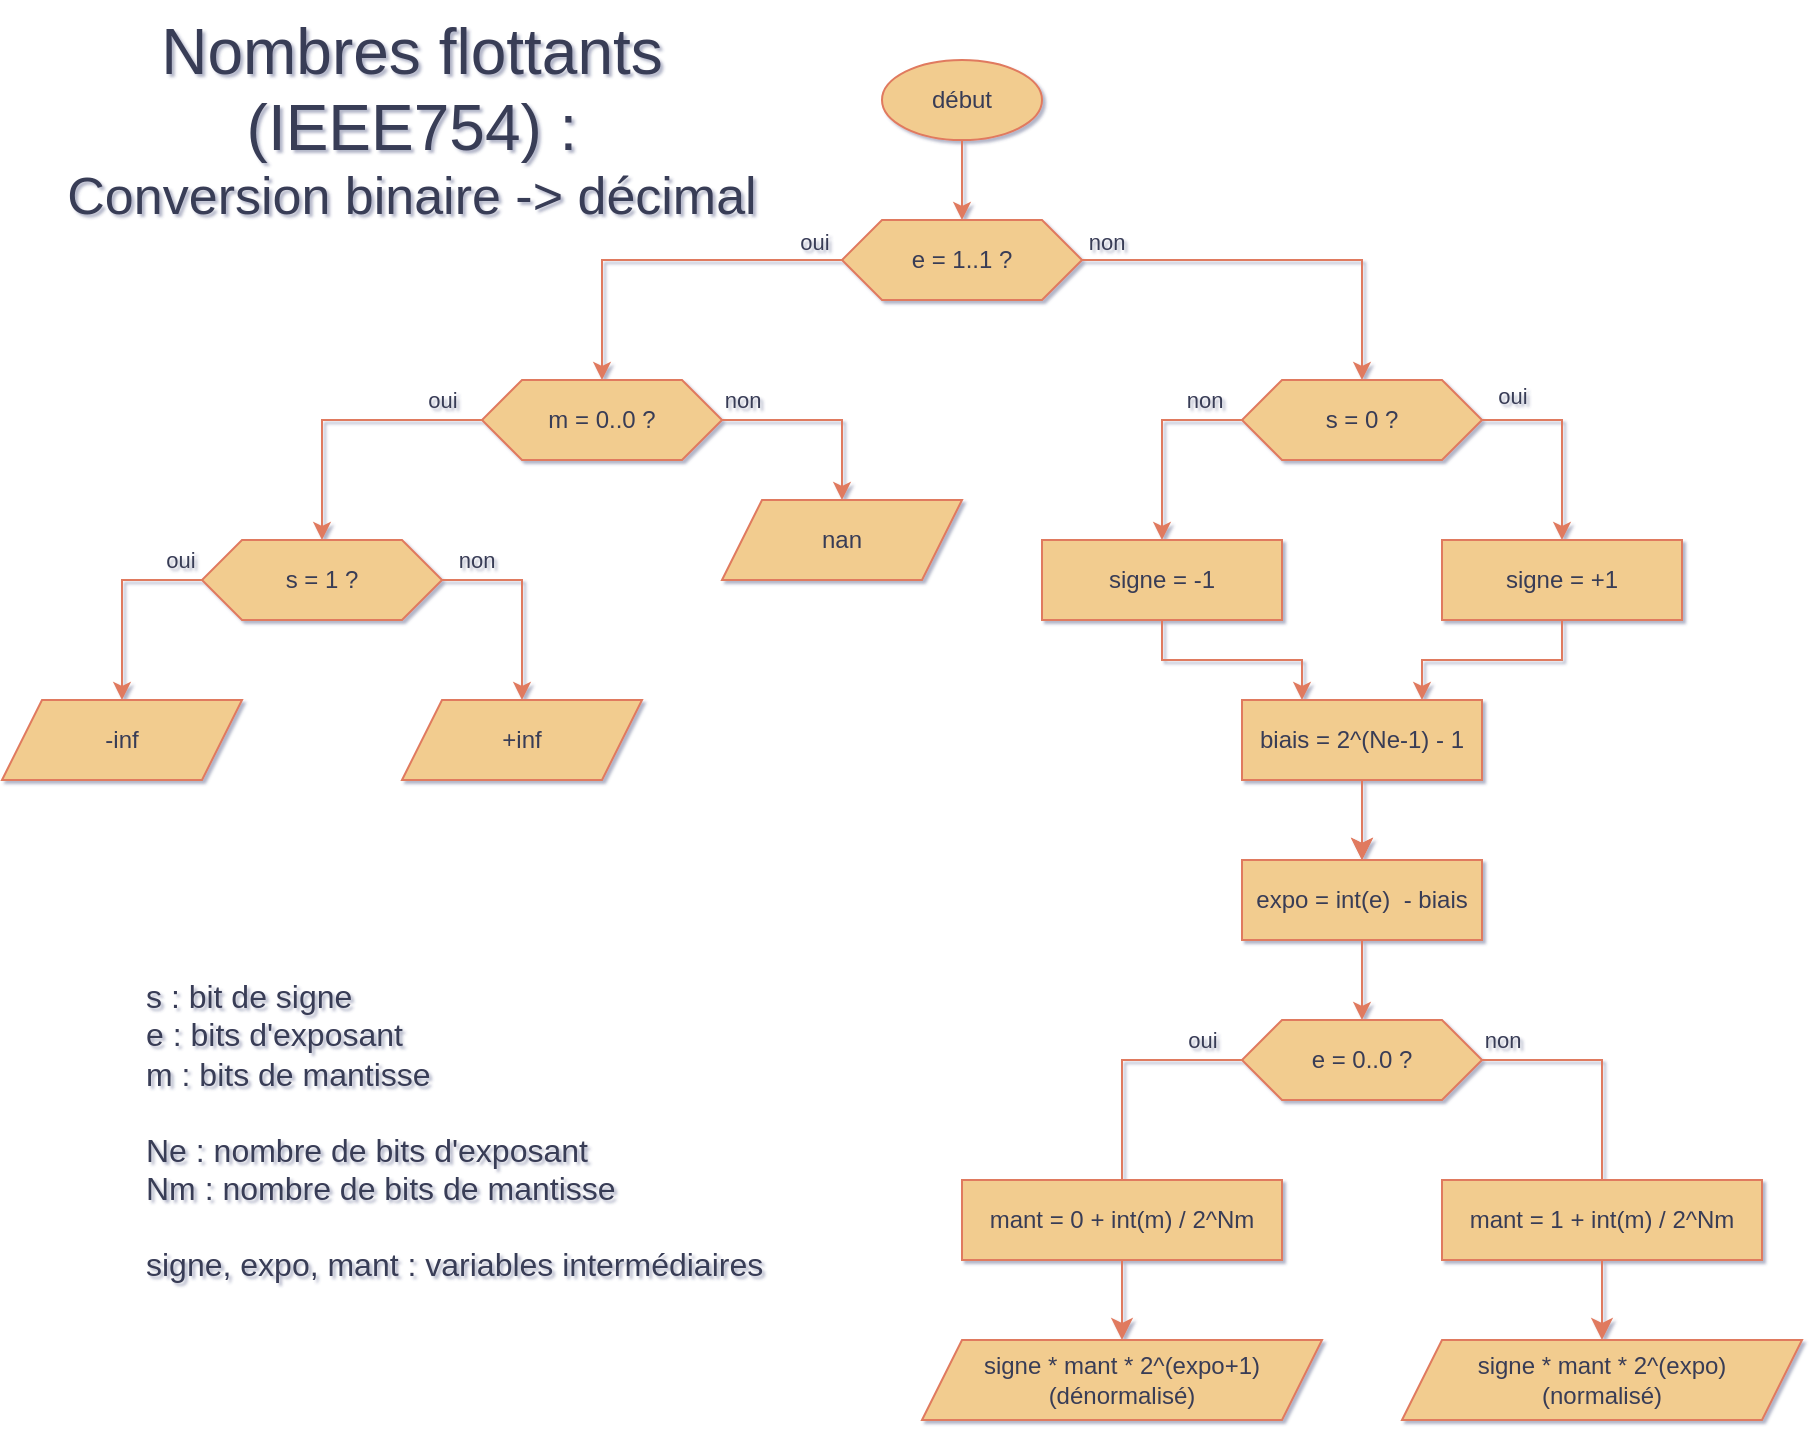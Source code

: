 <mxfile version="24.7.14">
  <diagram id="prtHgNgQTEPvFCAcTncT" name="Page-1">
    <mxGraphModel dx="3728" dy="1104" grid="1" gridSize="10" guides="1" tooltips="1" connect="1" arrows="1" fold="1" page="1" pageScale="1" pageWidth="1654" pageHeight="1169" math="0" shadow="1">
      <root>
        <mxCell id="0" />
        <mxCell id="1" parent="0" />
        <mxCell id="pxIpyUckcTTpnGwWHNCO-7" style="edgeStyle=orthogonalEdgeStyle;rounded=0;orthogonalLoop=1;jettySize=auto;html=1;exitX=0;exitY=0.5;exitDx=0;exitDy=0;entryX=0.5;entryY=0;entryDx=0;entryDy=0;strokeColor=#E07A5F;fontColor=#393C56;fillColor=#F2CC8F;" parent="1" source="RLVyeeIHjYZO8NxRgJ6f-1" target="RLVyeeIHjYZO8NxRgJ6f-2" edge="1">
          <mxGeometry relative="1" as="geometry" />
        </mxCell>
        <mxCell id="pxIpyUckcTTpnGwWHNCO-10" style="edgeStyle=orthogonalEdgeStyle;rounded=0;orthogonalLoop=1;jettySize=auto;html=1;exitX=1;exitY=0.5;exitDx=0;exitDy=0;entryX=0.5;entryY=0;entryDx=0;entryDy=0;strokeColor=#E07A5F;fontColor=#393C56;fillColor=#F2CC8F;" parent="1" source="RLVyeeIHjYZO8NxRgJ6f-1" target="OK3NfR72P7m_OvXcMSRV-2" edge="1">
          <mxGeometry relative="1" as="geometry" />
        </mxCell>
        <mxCell id="RLVyeeIHjYZO8NxRgJ6f-1" value="e = 1..1 ?" style="shape=hexagon;perimeter=hexagonPerimeter2;whiteSpace=wrap;html=1;fixedSize=1;labelBackgroundColor=none;fillColor=#F2CC8F;strokeColor=#E07A5F;fontColor=#393C56;" parent="1" vertex="1">
          <mxGeometry x="-920" y="260" width="120" height="40" as="geometry" />
        </mxCell>
        <mxCell id="RLVyeeIHjYZO8NxRgJ6f-2" value="m = 0..0 ?" style="shape=hexagon;perimeter=hexagonPerimeter2;whiteSpace=wrap;html=1;fixedSize=1;labelBackgroundColor=none;fillColor=#F2CC8F;strokeColor=#E07A5F;fontColor=#393C56;" parent="1" vertex="1">
          <mxGeometry x="-1100" y="340" width="120" height="40" as="geometry" />
        </mxCell>
        <mxCell id="RLVyeeIHjYZO8NxRgJ6f-4" value="s = 1 ?" style="shape=hexagon;perimeter=hexagonPerimeter2;whiteSpace=wrap;html=1;fixedSize=1;labelBackgroundColor=none;fillColor=#F2CC8F;strokeColor=#E07A5F;fontColor=#393C56;" parent="1" vertex="1">
          <mxGeometry x="-1240" y="420" width="120" height="40" as="geometry" />
        </mxCell>
        <mxCell id="RLVyeeIHjYZO8NxRgJ6f-5" value="" style="endArrow=classic;html=1;rounded=0;exitX=0;exitY=0.5;exitDx=0;exitDy=0;entryX=0.5;entryY=0;entryDx=0;entryDy=0;labelBackgroundColor=none;strokeColor=#E07A5F;fontColor=default;" parent="1" source="RLVyeeIHjYZO8NxRgJ6f-2" target="RLVyeeIHjYZO8NxRgJ6f-4" edge="1">
          <mxGeometry width="50" height="50" relative="1" as="geometry">
            <mxPoint x="-1040" y="470" as="sourcePoint" />
            <mxPoint x="-990" y="420" as="targetPoint" />
            <Array as="points">
              <mxPoint x="-1180" y="360" />
            </Array>
          </mxGeometry>
        </mxCell>
        <mxCell id="RLVyeeIHjYZO8NxRgJ6f-16" value="oui" style="edgeLabel;html=1;align=center;verticalAlign=middle;resizable=0;points=[];labelBackgroundColor=none;fontColor=#393C56;" parent="RLVyeeIHjYZO8NxRgJ6f-5" vertex="1" connectable="0">
          <mxGeometry x="-0.3" relative="1" as="geometry">
            <mxPoint x="29" y="-10" as="offset" />
          </mxGeometry>
        </mxCell>
        <mxCell id="RLVyeeIHjYZO8NxRgJ6f-7" value="-inf" style="shape=parallelogram;perimeter=parallelogramPerimeter;whiteSpace=wrap;html=1;fixedSize=1;labelBackgroundColor=none;fillColor=#F2CC8F;strokeColor=#E07A5F;fontColor=#393C56;" parent="1" vertex="1">
          <mxGeometry x="-1340" y="500" width="120" height="40" as="geometry" />
        </mxCell>
        <mxCell id="RLVyeeIHjYZO8NxRgJ6f-8" value="" style="endArrow=classic;html=1;rounded=0;exitX=0;exitY=0.5;exitDx=0;exitDy=0;entryX=0.5;entryY=0;entryDx=0;entryDy=0;labelBackgroundColor=none;strokeColor=#E07A5F;fontColor=default;" parent="1" source="RLVyeeIHjYZO8NxRgJ6f-4" target="RLVyeeIHjYZO8NxRgJ6f-7" edge="1">
          <mxGeometry width="50" height="50" relative="1" as="geometry">
            <mxPoint x="-1170" y="520" as="sourcePoint" />
            <mxPoint x="-1120" y="470" as="targetPoint" />
            <Array as="points">
              <mxPoint x="-1280" y="440" />
            </Array>
          </mxGeometry>
        </mxCell>
        <mxCell id="RLVyeeIHjYZO8NxRgJ6f-9" value="oui" style="edgeLabel;html=1;align=center;verticalAlign=middle;resizable=0;points=[];labelBackgroundColor=none;fontColor=#393C56;" parent="RLVyeeIHjYZO8NxRgJ6f-8" vertex="1" connectable="0">
          <mxGeometry x="-0.767" y="1" relative="1" as="geometry">
            <mxPoint y="-11" as="offset" />
          </mxGeometry>
        </mxCell>
        <mxCell id="RLVyeeIHjYZO8NxRgJ6f-10" value="+inf" style="shape=parallelogram;perimeter=parallelogramPerimeter;whiteSpace=wrap;html=1;fixedSize=1;labelBackgroundColor=none;fillColor=#F2CC8F;strokeColor=#E07A5F;fontColor=#393C56;" parent="1" vertex="1">
          <mxGeometry x="-1140" y="500" width="120" height="40" as="geometry" />
        </mxCell>
        <mxCell id="RLVyeeIHjYZO8NxRgJ6f-11" value="" style="endArrow=classic;html=1;rounded=0;exitX=1;exitY=0.5;exitDx=0;exitDy=0;entryX=0.5;entryY=0;entryDx=0;entryDy=0;labelBackgroundColor=none;strokeColor=#E07A5F;fontColor=default;" parent="1" source="RLVyeeIHjYZO8NxRgJ6f-4" target="RLVyeeIHjYZO8NxRgJ6f-10" edge="1">
          <mxGeometry width="50" height="50" relative="1" as="geometry">
            <mxPoint x="-1170" y="520" as="sourcePoint" />
            <mxPoint x="-1120" y="470" as="targetPoint" />
            <Array as="points">
              <mxPoint x="-1080" y="440" />
            </Array>
          </mxGeometry>
        </mxCell>
        <mxCell id="RLVyeeIHjYZO8NxRgJ6f-12" value="&lt;div&gt;non&lt;/div&gt;" style="edgeLabel;html=1;align=center;verticalAlign=middle;resizable=0;points=[];labelBackgroundColor=none;fontColor=#393C56;" parent="RLVyeeIHjYZO8NxRgJ6f-11" vertex="1" connectable="0">
          <mxGeometry x="-0.683" y="1" relative="1" as="geometry">
            <mxPoint x="1" y="-9" as="offset" />
          </mxGeometry>
        </mxCell>
        <mxCell id="RLVyeeIHjYZO8NxRgJ6f-14" value="nan" style="shape=parallelogram;perimeter=parallelogramPerimeter;whiteSpace=wrap;html=1;fixedSize=1;labelBackgroundColor=none;fillColor=#F2CC8F;strokeColor=#E07A5F;fontColor=#393C56;" parent="1" vertex="1">
          <mxGeometry x="-980" y="400" width="120" height="40" as="geometry" />
        </mxCell>
        <mxCell id="RLVyeeIHjYZO8NxRgJ6f-15" value="" style="endArrow=classic;html=1;rounded=0;exitX=1;exitY=0.5;exitDx=0;exitDy=0;entryX=0.5;entryY=0;entryDx=0;entryDy=0;labelBackgroundColor=none;strokeColor=#E07A5F;fontColor=default;" parent="1" source="RLVyeeIHjYZO8NxRgJ6f-2" target="RLVyeeIHjYZO8NxRgJ6f-14" edge="1">
          <mxGeometry width="50" height="50" relative="1" as="geometry">
            <mxPoint x="-1170" y="600" as="sourcePoint" />
            <mxPoint x="-1120" y="550" as="targetPoint" />
            <Array as="points">
              <mxPoint x="-920" y="360" />
            </Array>
          </mxGeometry>
        </mxCell>
        <mxCell id="RLVyeeIHjYZO8NxRgJ6f-17" value="non" style="edgeLabel;html=1;align=center;verticalAlign=middle;resizable=0;points=[];labelBackgroundColor=none;fontColor=#393C56;" parent="RLVyeeIHjYZO8NxRgJ6f-15" vertex="1" connectable="0">
          <mxGeometry x="-0.617" relative="1" as="geometry">
            <mxPoint x="-9" y="-10" as="offset" />
          </mxGeometry>
        </mxCell>
        <mxCell id="RLVyeeIHjYZO8NxRgJ6f-18" value="" style="endArrow=classic;html=1;rounded=0;entryX=0.5;entryY=0;entryDx=0;entryDy=0;labelBackgroundColor=none;strokeColor=#E07A5F;fontColor=default;" parent="1" target="RLVyeeIHjYZO8NxRgJ6f-1" edge="1">
          <mxGeometry width="50" height="50" relative="1" as="geometry">
            <mxPoint x="-860" y="200" as="sourcePoint" />
            <mxPoint x="-720" y="350" as="targetPoint" />
          </mxGeometry>
        </mxCell>
        <mxCell id="OK3NfR72P7m_OvXcMSRV-2" value="s = 0 ?" style="shape=hexagon;perimeter=hexagonPerimeter2;whiteSpace=wrap;html=1;fixedSize=1;labelBackgroundColor=none;fillColor=#F2CC8F;strokeColor=#E07A5F;fontColor=#393C56;" parent="1" vertex="1">
          <mxGeometry x="-720" y="340" width="120" height="40" as="geometry" />
        </mxCell>
        <mxCell id="pxIpyUckcTTpnGwWHNCO-6" style="edgeStyle=orthogonalEdgeStyle;rounded=0;orthogonalLoop=1;jettySize=auto;html=1;exitX=0.5;exitY=1;exitDx=0;exitDy=0;entryX=0.25;entryY=0;entryDx=0;entryDy=0;strokeColor=#E07A5F;fontColor=#393C56;fillColor=#F2CC8F;" parent="1" source="OK3NfR72P7m_OvXcMSRV-7" target="OK3NfR72P7m_OvXcMSRV-14" edge="1">
          <mxGeometry relative="1" as="geometry" />
        </mxCell>
        <mxCell id="OK3NfR72P7m_OvXcMSRV-7" value="signe = -1" style="rounded=0;whiteSpace=wrap;html=1;labelBackgroundColor=none;fillColor=#F2CC8F;strokeColor=#E07A5F;fontColor=#393C56;" parent="1" vertex="1">
          <mxGeometry x="-820" y="420" width="120" height="40" as="geometry" />
        </mxCell>
        <mxCell id="OK3NfR72P7m_OvXcMSRV-8" value="" style="endArrow=classic;html=1;rounded=0;exitX=0;exitY=0.5;exitDx=0;exitDy=0;entryX=0.5;entryY=0;entryDx=0;entryDy=0;labelBackgroundColor=none;strokeColor=#E07A5F;fontColor=default;" parent="1" source="OK3NfR72P7m_OvXcMSRV-2" target="OK3NfR72P7m_OvXcMSRV-7" edge="1">
          <mxGeometry width="50" height="50" relative="1" as="geometry">
            <mxPoint x="-790" y="250" as="sourcePoint" />
            <mxPoint x="-650" y="330" as="targetPoint" />
            <Array as="points">
              <mxPoint x="-760" y="360" />
            </Array>
          </mxGeometry>
        </mxCell>
        <mxCell id="OK3NfR72P7m_OvXcMSRV-9" value="non" style="edgeLabel;html=1;align=center;verticalAlign=middle;resizable=0;points=[];labelBackgroundColor=none;fontColor=#393C56;" parent="OK3NfR72P7m_OvXcMSRV-8" vertex="1" connectable="0">
          <mxGeometry x="-0.617" relative="1" as="geometry">
            <mxPoint y="-10" as="offset" />
          </mxGeometry>
        </mxCell>
        <mxCell id="pxIpyUckcTTpnGwWHNCO-5" style="edgeStyle=orthogonalEdgeStyle;rounded=0;orthogonalLoop=1;jettySize=auto;html=1;exitX=0.5;exitY=1;exitDx=0;exitDy=0;entryX=0.75;entryY=0;entryDx=0;entryDy=0;strokeColor=#E07A5F;fontColor=#393C56;fillColor=#F2CC8F;" parent="1" source="OK3NfR72P7m_OvXcMSRV-10" target="OK3NfR72P7m_OvXcMSRV-14" edge="1">
          <mxGeometry relative="1" as="geometry" />
        </mxCell>
        <mxCell id="OK3NfR72P7m_OvXcMSRV-10" value="signe = +1" style="rounded=0;whiteSpace=wrap;html=1;labelBackgroundColor=none;fillColor=#F2CC8F;strokeColor=#E07A5F;fontColor=#393C56;" parent="1" vertex="1">
          <mxGeometry x="-620" y="420" width="120" height="40" as="geometry" />
        </mxCell>
        <mxCell id="OK3NfR72P7m_OvXcMSRV-11" value="" style="endArrow=classic;html=1;rounded=0;exitX=1;exitY=0.5;exitDx=0;exitDy=0;entryX=0.5;entryY=0;entryDx=0;entryDy=0;labelBackgroundColor=none;strokeColor=#E07A5F;fontColor=default;" parent="1" source="OK3NfR72P7m_OvXcMSRV-2" target="OK3NfR72P7m_OvXcMSRV-10" edge="1">
          <mxGeometry width="50" height="50" relative="1" as="geometry">
            <mxPoint x="-1070" y="370" as="sourcePoint" />
            <mxPoint x="-1170" y="410" as="targetPoint" />
            <Array as="points">
              <mxPoint x="-560" y="360" />
            </Array>
          </mxGeometry>
        </mxCell>
        <mxCell id="OK3NfR72P7m_OvXcMSRV-12" value="oui" style="edgeLabel;html=1;align=center;verticalAlign=middle;resizable=0;points=[];labelBackgroundColor=none;fontColor=#393C56;" parent="OK3NfR72P7m_OvXcMSRV-11" vertex="1" connectable="0">
          <mxGeometry x="-0.3" relative="1" as="geometry">
            <mxPoint x="-20" y="-12" as="offset" />
          </mxGeometry>
        </mxCell>
        <mxCell id="OK3NfR72P7m_OvXcMSRV-13" value="début" style="ellipse;whiteSpace=wrap;html=1;labelBackgroundColor=none;fillColor=#F2CC8F;strokeColor=#E07A5F;fontColor=#393C56;" parent="1" vertex="1">
          <mxGeometry x="-900" y="180" width="80" height="40" as="geometry" />
        </mxCell>
        <mxCell id="OK3NfR72P7m_OvXcMSRV-22" style="edgeStyle=none;curved=1;rounded=0;orthogonalLoop=1;jettySize=auto;html=1;entryX=0.5;entryY=0;entryDx=0;entryDy=0;fontSize=12;startSize=8;endSize=8;labelBackgroundColor=none;strokeColor=#E07A5F;fontColor=default;" parent="1" source="OK3NfR72P7m_OvXcMSRV-14" target="OK3NfR72P7m_OvXcMSRV-18" edge="1">
          <mxGeometry relative="1" as="geometry" />
        </mxCell>
        <mxCell id="OK3NfR72P7m_OvXcMSRV-14" value="biais = 2^(Ne-1) - 1" style="rounded=0;whiteSpace=wrap;html=1;labelBackgroundColor=none;fillColor=#F2CC8F;strokeColor=#E07A5F;fontColor=#393C56;" parent="1" vertex="1">
          <mxGeometry x="-720" y="500" width="120" height="40" as="geometry" />
        </mxCell>
        <mxCell id="pxIpyUckcTTpnGwWHNCO-2" style="edgeStyle=orthogonalEdgeStyle;rounded=0;orthogonalLoop=1;jettySize=auto;html=1;exitX=0.5;exitY=1;exitDx=0;exitDy=0;entryX=0.5;entryY=0;entryDx=0;entryDy=0;labelBackgroundColor=none;strokeColor=#E07A5F;fontColor=default;" parent="1" source="OK3NfR72P7m_OvXcMSRV-18" target="OK3NfR72P7m_OvXcMSRV-20" edge="1">
          <mxGeometry relative="1" as="geometry" />
        </mxCell>
        <mxCell id="OK3NfR72P7m_OvXcMSRV-18" value="expo = int(e)&amp;nbsp; - biais" style="rounded=0;whiteSpace=wrap;html=1;labelBackgroundColor=none;fillColor=#F2CC8F;strokeColor=#E07A5F;fontColor=#393C56;" parent="1" vertex="1">
          <mxGeometry x="-720" y="580" width="120" height="40" as="geometry" />
        </mxCell>
        <mxCell id="OK3NfR72P7m_OvXcMSRV-19" value="" style="edgeStyle=none;orthogonalLoop=1;jettySize=auto;html=1;rounded=0;fontSize=12;startSize=8;endSize=8;curved=1;exitX=0.5;exitY=1;exitDx=0;exitDy=0;labelBackgroundColor=none;strokeColor=#E07A5F;fontColor=default;" parent="1" source="OK3NfR72P7m_OvXcMSRV-14" target="OK3NfR72P7m_OvXcMSRV-18" edge="1">
          <mxGeometry width="140" relative="1" as="geometry">
            <mxPoint x="-910" y="340" as="sourcePoint" />
            <mxPoint x="-770" y="340" as="targetPoint" />
            <Array as="points" />
          </mxGeometry>
        </mxCell>
        <mxCell id="OK3NfR72P7m_OvXcMSRV-20" value="e = 0..0 ?" style="shape=hexagon;perimeter=hexagonPerimeter2;whiteSpace=wrap;html=1;fixedSize=1;labelBackgroundColor=none;fillColor=#F2CC8F;strokeColor=#E07A5F;fontColor=#393C56;" parent="1" vertex="1">
          <mxGeometry x="-720" y="660" width="120" height="40" as="geometry" />
        </mxCell>
        <mxCell id="OK3NfR72P7m_OvXcMSRV-23" value="" style="endArrow=classic;html=1;rounded=0;exitX=0;exitY=0.5;exitDx=0;exitDy=0;labelBackgroundColor=none;strokeColor=#E07A5F;fontColor=default;" parent="1" source="OK3NfR72P7m_OvXcMSRV-20" edge="1">
          <mxGeometry width="50" height="50" relative="1" as="geometry">
            <mxPoint x="-1070" y="210" as="sourcePoint" />
            <mxPoint x="-780" y="760" as="targetPoint" />
            <Array as="points">
              <mxPoint x="-780" y="680" />
            </Array>
          </mxGeometry>
        </mxCell>
        <mxCell id="OK3NfR72P7m_OvXcMSRV-24" value="oui" style="edgeLabel;html=1;align=center;verticalAlign=middle;resizable=0;points=[];labelBackgroundColor=none;fontColor=#393C56;" parent="OK3NfR72P7m_OvXcMSRV-23" vertex="1" connectable="0">
          <mxGeometry x="-0.3" relative="1" as="geometry">
            <mxPoint x="29" y="-10" as="offset" />
          </mxGeometry>
        </mxCell>
        <mxCell id="OK3NfR72P7m_OvXcMSRV-28" style="edgeStyle=none;curved=1;rounded=0;orthogonalLoop=1;jettySize=auto;html=1;exitX=0.5;exitY=1;exitDx=0;exitDy=0;entryX=0.5;entryY=0;entryDx=0;entryDy=0;fontSize=12;startSize=8;endSize=8;labelBackgroundColor=none;strokeColor=#E07A5F;fontColor=default;" parent="1" source="OK3NfR72P7m_OvXcMSRV-25" target="OK3NfR72P7m_OvXcMSRV-26" edge="1">
          <mxGeometry relative="1" as="geometry" />
        </mxCell>
        <mxCell id="OK3NfR72P7m_OvXcMSRV-25" value="mant = 0 + int(m) / 2^Nm" style="rounded=0;whiteSpace=wrap;html=1;labelBackgroundColor=none;fillColor=#F2CC8F;strokeColor=#E07A5F;fontColor=#393C56;" parent="1" vertex="1">
          <mxGeometry x="-860" y="740" width="160" height="40" as="geometry" />
        </mxCell>
        <mxCell id="OK3NfR72P7m_OvXcMSRV-26" value="signe * mant * 2^(expo+1)&lt;div&gt;(dénormalisé)&lt;/div&gt;" style="shape=parallelogram;perimeter=parallelogramPerimeter;whiteSpace=wrap;html=1;fixedSize=1;labelBackgroundColor=none;fillColor=#F2CC8F;strokeColor=#E07A5F;fontColor=#393C56;" parent="1" vertex="1">
          <mxGeometry x="-880" y="820" width="200" height="40" as="geometry" />
        </mxCell>
        <mxCell id="OK3NfR72P7m_OvXcMSRV-29" value="" style="endArrow=classic;html=1;rounded=0;exitX=1;exitY=0.5;exitDx=0;exitDy=0;labelBackgroundColor=none;strokeColor=#E07A5F;fontColor=default;" parent="1" source="OK3NfR72P7m_OvXcMSRV-20" edge="1">
          <mxGeometry width="50" height="50" relative="1" as="geometry">
            <mxPoint x="-480" y="680" as="sourcePoint" />
            <mxPoint x="-540" y="760" as="targetPoint" />
            <Array as="points">
              <mxPoint x="-540" y="680" />
            </Array>
          </mxGeometry>
        </mxCell>
        <mxCell id="OK3NfR72P7m_OvXcMSRV-30" value="non" style="edgeLabel;html=1;align=center;verticalAlign=middle;resizable=0;points=[];labelBackgroundColor=none;fontColor=#393C56;" parent="OK3NfR72P7m_OvXcMSRV-29" vertex="1" connectable="0">
          <mxGeometry x="-0.3" relative="1" as="geometry">
            <mxPoint x="-39" y="-10" as="offset" />
          </mxGeometry>
        </mxCell>
        <mxCell id="OK3NfR72P7m_OvXcMSRV-31" style="edgeStyle=none;curved=1;rounded=0;orthogonalLoop=1;jettySize=auto;html=1;exitX=0.5;exitY=1;exitDx=0;exitDy=0;entryX=0.5;entryY=0;entryDx=0;entryDy=0;fontSize=12;startSize=8;endSize=8;labelBackgroundColor=none;strokeColor=#E07A5F;fontColor=default;" parent="1" source="OK3NfR72P7m_OvXcMSRV-32" target="OK3NfR72P7m_OvXcMSRV-33" edge="1">
          <mxGeometry relative="1" as="geometry" />
        </mxCell>
        <mxCell id="OK3NfR72P7m_OvXcMSRV-32" value="mant = 1 + int(m) / 2^Nm" style="rounded=0;whiteSpace=wrap;html=1;labelBackgroundColor=none;fillColor=#F2CC8F;strokeColor=#E07A5F;fontColor=#393C56;" parent="1" vertex="1">
          <mxGeometry x="-620" y="740" width="160" height="40" as="geometry" />
        </mxCell>
        <mxCell id="OK3NfR72P7m_OvXcMSRV-33" value="signe * mant * 2^(expo)&lt;div&gt;(normalisé)&lt;/div&gt;" style="shape=parallelogram;perimeter=parallelogramPerimeter;whiteSpace=wrap;html=1;fixedSize=1;labelBackgroundColor=none;fillColor=#F2CC8F;strokeColor=#E07A5F;fontColor=#393C56;" parent="1" vertex="1">
          <mxGeometry x="-640" y="820" width="200" height="40" as="geometry" />
        </mxCell>
        <mxCell id="OK3NfR72P7m_OvXcMSRV-34" value="s : bit de signe&lt;div&gt;e : bits d&#39;exposant&lt;br&gt;&lt;div&gt;m : bits de mantisse&lt;/div&gt;&lt;div&gt;&lt;br&gt;&lt;/div&gt;&lt;div&gt;Ne : nombre de bits d&#39;exposant&lt;/div&gt;&lt;div&gt;Nm : nombre de bits de mantisse&lt;/div&gt;&lt;div&gt;&lt;br&gt;&lt;/div&gt;&lt;div&gt;signe, expo, mant : variables intermédiaires&lt;/div&gt;&lt;div&gt;&lt;br&gt;&lt;/div&gt;&lt;/div&gt;" style="text;strokeColor=none;fillColor=none;html=1;align=left;verticalAlign=middle;whiteSpace=wrap;rounded=0;fontSize=16;fontColor=#393C56;labelBackgroundColor=none;" parent="1" vertex="1">
          <mxGeometry x="-1270" y="620" width="330" height="210" as="geometry" />
        </mxCell>
        <mxCell id="OK3NfR72P7m_OvXcMSRV-35" style="edgeStyle=none;curved=1;rounded=0;orthogonalLoop=1;jettySize=auto;html=1;exitX=1;exitY=0.5;exitDx=0;exitDy=0;strokeColor=#E07A5F;fontSize=12;fontColor=default;startSize=8;endSize=8;fillColor=#F2CC8F;labelBackgroundColor=none;" parent="1" edge="1">
          <mxGeometry relative="1" as="geometry">
            <mxPoint x="-780" y="695" as="sourcePoint" />
            <mxPoint x="-780" y="695" as="targetPoint" />
          </mxGeometry>
        </mxCell>
        <mxCell id="OK3NfR72P7m_OvXcMSRV-36" value="&lt;font style=&quot;font-size: 32px;&quot;&gt;Nombres flottants&lt;/font&gt;&lt;div&gt;&lt;font style=&quot;font-size: 32px;&quot;&gt;(IEEE754) :&lt;/font&gt;&lt;div style=&quot;font-size: 26px;&quot;&gt;&lt;span style=&quot;&quot;&gt;Conversion binaire -&amp;gt; &lt;/span&gt;&lt;font style=&quot;font-size: 26px;&quot;&gt;décimal&lt;/font&gt;&lt;/div&gt;&lt;/div&gt;" style="text;strokeColor=none;fillColor=none;html=1;align=center;verticalAlign=middle;whiteSpace=wrap;rounded=0;fontSize=16;fontColor=#393C56;labelBackgroundColor=none;" parent="1" vertex="1">
          <mxGeometry x="-1330" y="150" width="390" height="120" as="geometry" />
        </mxCell>
        <mxCell id="pxIpyUckcTTpnGwWHNCO-9" value="oui" style="edgeLabel;html=1;align=center;verticalAlign=middle;resizable=0;points=[];labelBackgroundColor=none;fontColor=#393C56;" parent="1" vertex="1" connectable="0">
          <mxGeometry x="-1100" y="340" as="geometry">
            <mxPoint x="166" y="-69" as="offset" />
          </mxGeometry>
        </mxCell>
        <mxCell id="pxIpyUckcTTpnGwWHNCO-12" value="non" style="edgeLabel;html=1;align=center;verticalAlign=middle;resizable=0;points=[];labelBackgroundColor=none;fontColor=#393C56;" parent="1" vertex="1" connectable="0">
          <mxGeometry x="-620" y="680" as="geometry">
            <mxPoint x="-168" y="-409" as="offset" />
          </mxGeometry>
        </mxCell>
      </root>
    </mxGraphModel>
  </diagram>
</mxfile>
